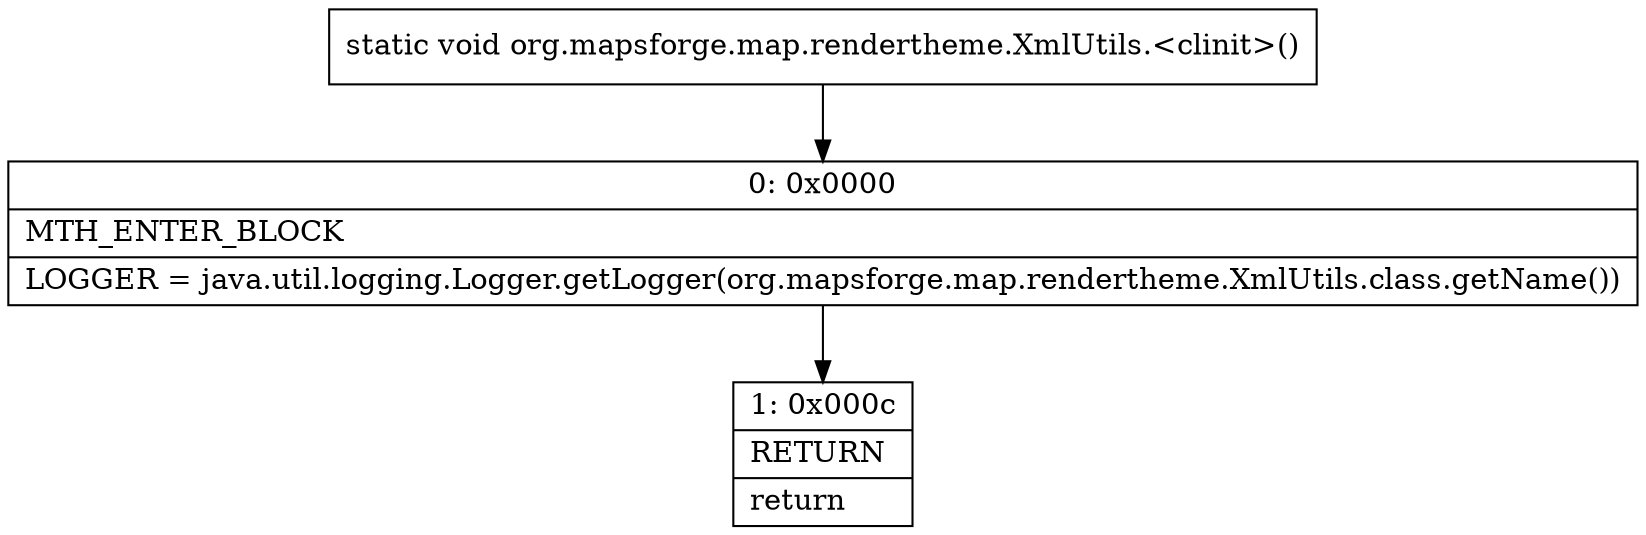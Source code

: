 digraph "CFG fororg.mapsforge.map.rendertheme.XmlUtils.\<clinit\>()V" {
Node_0 [shape=record,label="{0\:\ 0x0000|MTH_ENTER_BLOCK\l|LOGGER = java.util.logging.Logger.getLogger(org.mapsforge.map.rendertheme.XmlUtils.class.getName())\l}"];
Node_1 [shape=record,label="{1\:\ 0x000c|RETURN\l|return\l}"];
MethodNode[shape=record,label="{static void org.mapsforge.map.rendertheme.XmlUtils.\<clinit\>() }"];
MethodNode -> Node_0;
Node_0 -> Node_1;
}

